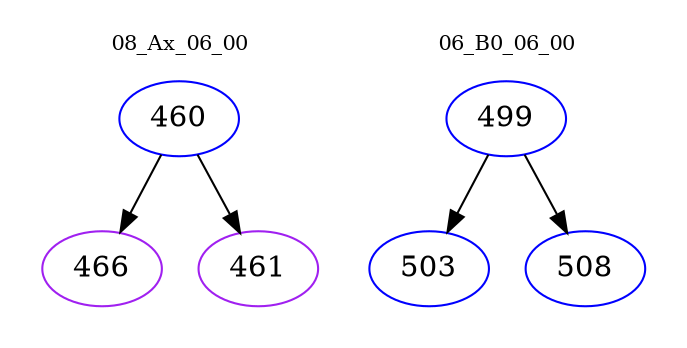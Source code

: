 digraph{
subgraph cluster_0 {
color = white
label = "08_Ax_06_00";
fontsize=10;
T0_460 [label="460", color="blue"]
T0_460 -> T0_466 [color="black"]
T0_466 [label="466", color="purple"]
T0_460 -> T0_461 [color="black"]
T0_461 [label="461", color="purple"]
}
subgraph cluster_1 {
color = white
label = "06_B0_06_00";
fontsize=10;
T1_499 [label="499", color="blue"]
T1_499 -> T1_503 [color="black"]
T1_503 [label="503", color="blue"]
T1_499 -> T1_508 [color="black"]
T1_508 [label="508", color="blue"]
}
}
